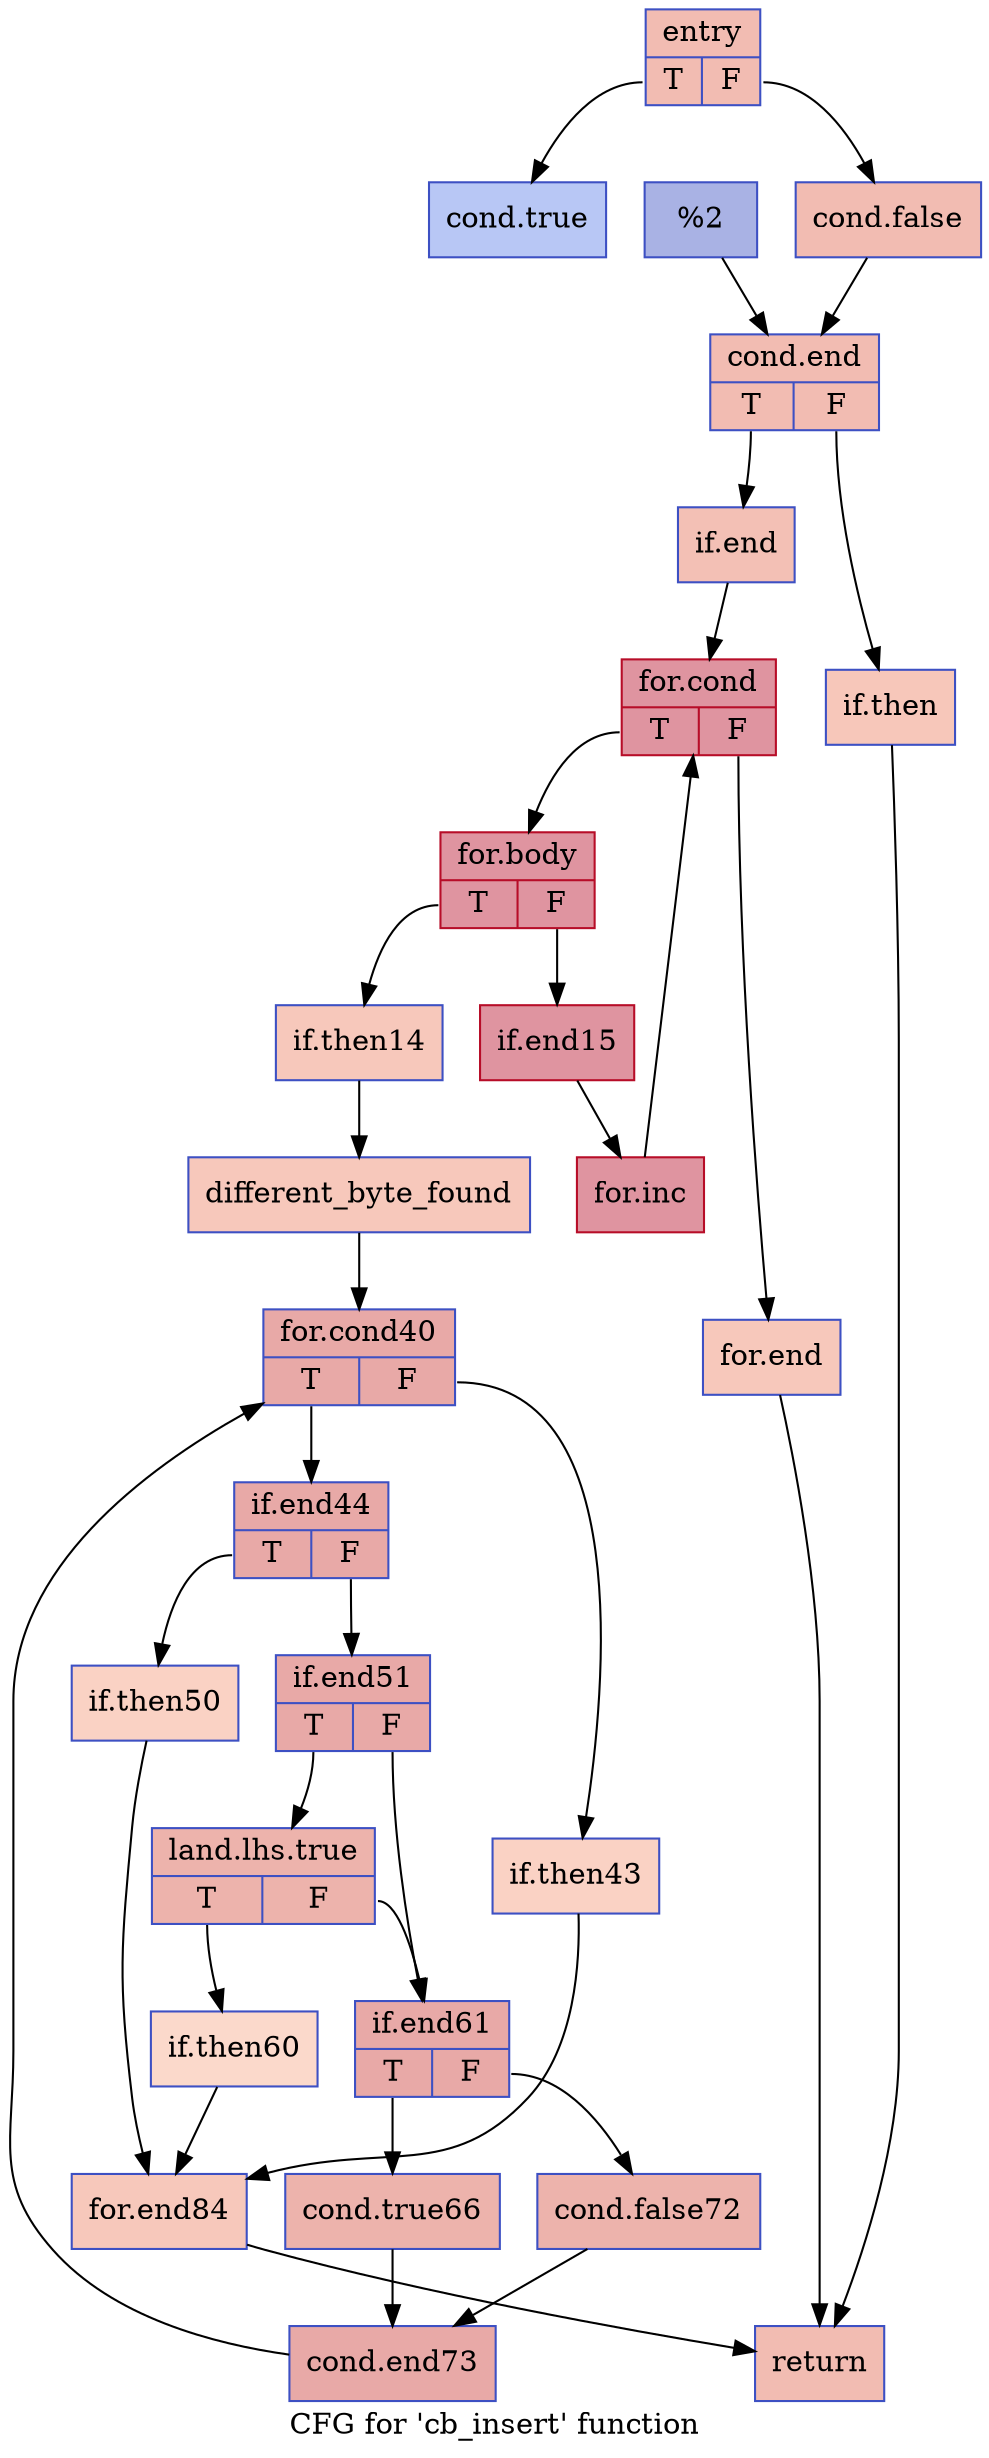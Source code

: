 digraph "CFG for 'cb_insert' function" {
	label="CFG for 'cb_insert' function";

	Node0 [shape=record,color="#3d50c3ff", style=filled, fillcolor="#e1675170",label="{entry|{<s0>T|<s1>F}}"];
	Node0:s0 -> Node1;
	Node0:s1 -> Node2;
	Node1 [shape=record,color="#3d50c3ff", style=filled, fillcolor="#5f7fe870",label="{cond.true}"];
	Node3 [shape=record,color="#3d50c3ff", style=filled, fillcolor="#3d50c370",label="{%2}"];
	Node3 -> Node4;
	Node2 [shape=record,color="#3d50c3ff", style=filled, fillcolor="#e1675170",label="{cond.false}"];
	Node2 -> Node4;
	Node4 [shape=record,color="#3d50c3ff", style=filled, fillcolor="#e1675170",label="{cond.end|{<s0>T|<s1>F}}"];
	Node4:s0 -> Node5;
	Node4:s1 -> Node6;
	Node6 [shape=record,color="#3d50c3ff", style=filled, fillcolor="#ec7f6370",label="{if.then}"];
	Node6 -> Node7;
	Node5 [shape=record,color="#3d50c3ff", style=filled, fillcolor="#e5705870",label="{if.end}"];
	Node5 -> Node8;
	Node8 [shape=record,color="#b70d28ff", style=filled, fillcolor="#b70d2870",label="{for.cond|{<s0>T|<s1>F}}"];
	Node8:s0 -> Node9;
	Node8:s1 -> Node10;
	Node9 [shape=record,color="#b70d28ff", style=filled, fillcolor="#b70d2870",label="{for.body|{<s0>T|<s1>F}}"];
	Node9:s0 -> Node11;
	Node9:s1 -> Node12;
	Node11 [shape=record,color="#3d50c3ff", style=filled, fillcolor="#ed836670",label="{if.then14}"];
	Node11 -> Node13;
	Node12 [shape=record,color="#b70d28ff", style=filled, fillcolor="#b70d2870",label="{if.end15}"];
	Node12 -> Node14;
	Node14 [shape=record,color="#b70d28ff", style=filled, fillcolor="#b70d2870",label="{for.inc}"];
	Node14 -> Node8;
	Node10 [shape=record,color="#3d50c3ff", style=filled, fillcolor="#ed836670",label="{for.end}"];
	Node10 -> Node7;
	Node13 [shape=record,color="#3d50c3ff", style=filled, fillcolor="#ed836670",label="{different_byte_found}"];
	Node13 -> Node15;
	Node15 [shape=record,color="#3d50c3ff", style=filled, fillcolor="#ca3b3770",label="{for.cond40|{<s0>T|<s1>F}}"];
	Node15:s0 -> Node16;
	Node15:s1 -> Node17;
	Node17 [shape=record,color="#3d50c3ff", style=filled, fillcolor="#f4987a70",label="{if.then43}"];
	Node17 -> Node18;
	Node16 [shape=record,color="#3d50c3ff", style=filled, fillcolor="#ca3b3770",label="{if.end44|{<s0>T|<s1>F}}"];
	Node16:s0 -> Node19;
	Node16:s1 -> Node20;
	Node19 [shape=record,color="#3d50c3ff", style=filled, fillcolor="#f4987a70",label="{if.then50}"];
	Node19 -> Node18;
	Node20 [shape=record,color="#3d50c3ff", style=filled, fillcolor="#ca3b3770",label="{if.end51|{<s0>T|<s1>F}}"];
	Node20:s0 -> Node21;
	Node20:s1 -> Node22;
	Node21 [shape=record,color="#3d50c3ff", style=filled, fillcolor="#d6524470",label="{land.lhs.true|{<s0>T|<s1>F}}"];
	Node21:s0 -> Node23;
	Node21:s1 -> Node22;
	Node23 [shape=record,color="#3d50c3ff", style=filled, fillcolor="#f7a88970",label="{if.then60}"];
	Node23 -> Node18;
	Node22 [shape=record,color="#3d50c3ff", style=filled, fillcolor="#ca3b3770",label="{if.end61|{<s0>T|<s1>F}}"];
	Node22:s0 -> Node24;
	Node22:s1 -> Node25;
	Node24 [shape=record,color="#3d50c3ff", style=filled, fillcolor="#d6524470",label="{cond.true66}"];
	Node24 -> Node26;
	Node25 [shape=record,color="#3d50c3ff", style=filled, fillcolor="#d6524470",label="{cond.false72}"];
	Node25 -> Node26;
	Node26 [shape=record,color="#3d50c3ff", style=filled, fillcolor="#ca3b3770",label="{cond.end73}"];
	Node26 -> Node15;
	Node18 [shape=record,color="#3d50c3ff", style=filled, fillcolor="#ed836670",label="{for.end84}"];
	Node18 -> Node7;
	Node7 [shape=record,color="#3d50c3ff", style=filled, fillcolor="#e1675170",label="{return}"];
}
